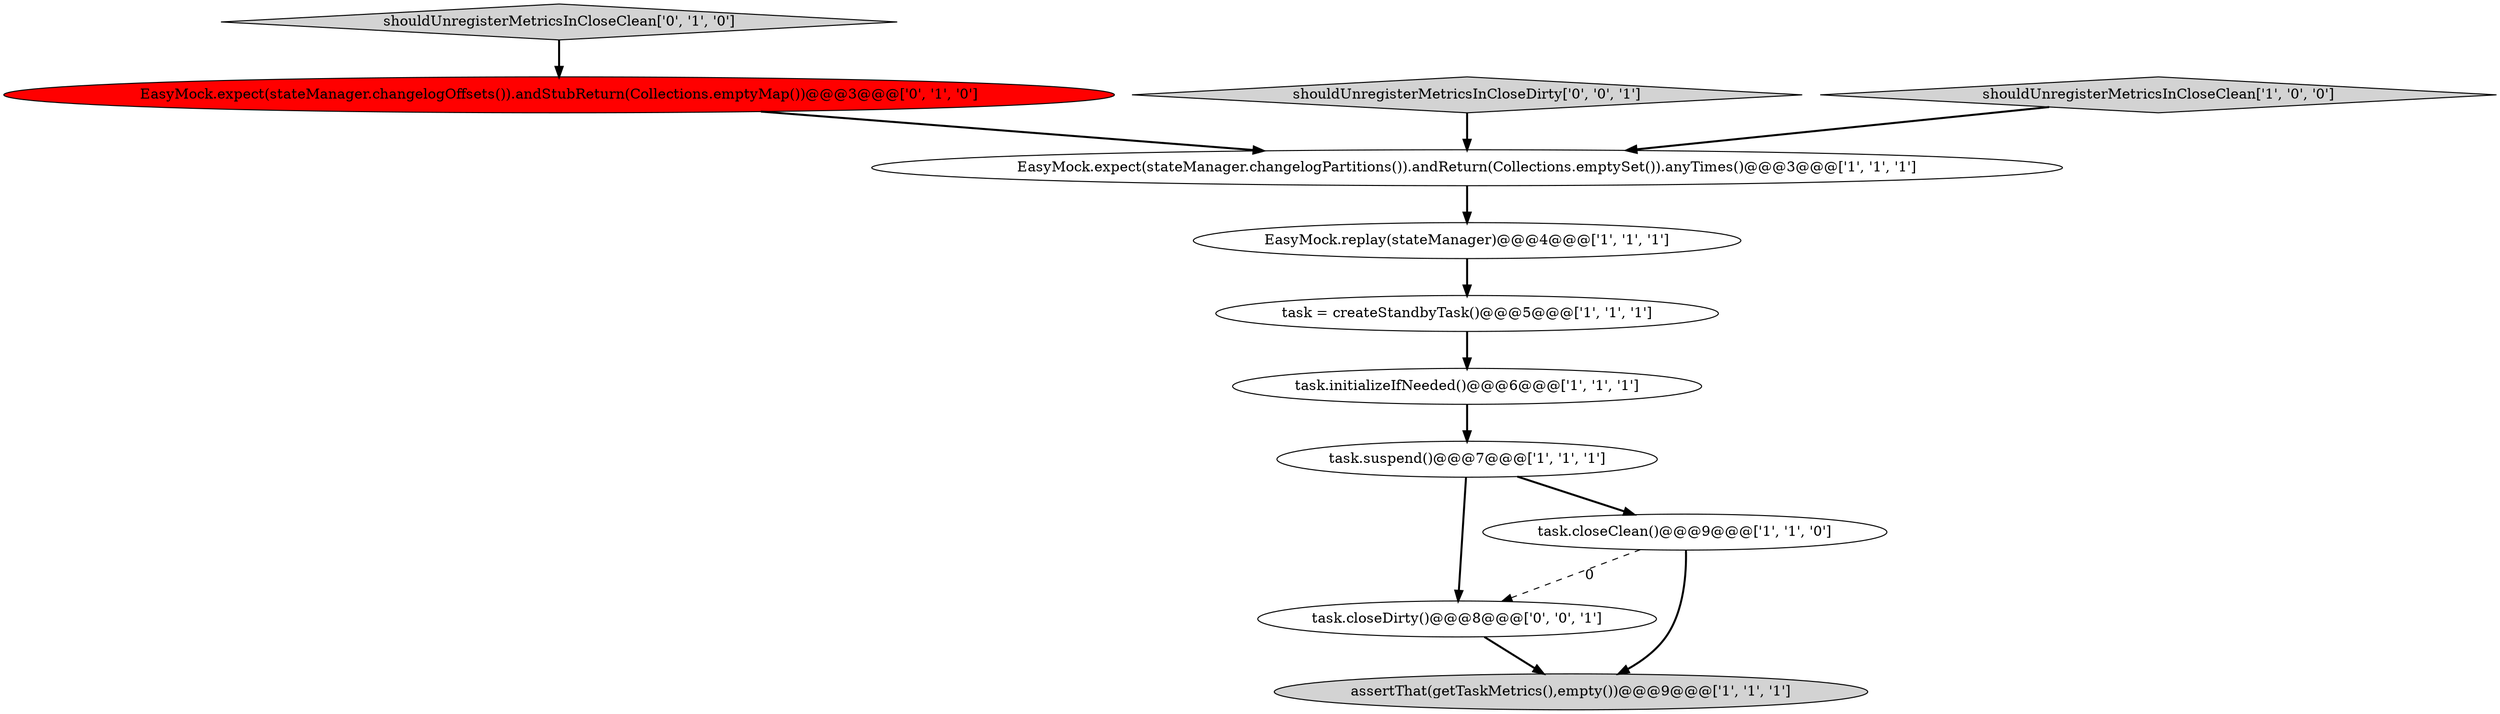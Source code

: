 digraph {
6 [style = filled, label = "task.suspend()@@@7@@@['1', '1', '1']", fillcolor = white, shape = ellipse image = "AAA0AAABBB1BBB"];
5 [style = filled, label = "task.initializeIfNeeded()@@@6@@@['1', '1', '1']", fillcolor = white, shape = ellipse image = "AAA0AAABBB1BBB"];
0 [style = filled, label = "EasyMock.replay(stateManager)@@@4@@@['1', '1', '1']", fillcolor = white, shape = ellipse image = "AAA0AAABBB1BBB"];
10 [style = filled, label = "task.closeDirty()@@@8@@@['0', '0', '1']", fillcolor = white, shape = ellipse image = "AAA0AAABBB3BBB"];
3 [style = filled, label = "EasyMock.expect(stateManager.changelogPartitions()).andReturn(Collections.emptySet()).anyTimes()@@@3@@@['1', '1', '1']", fillcolor = white, shape = ellipse image = "AAA0AAABBB1BBB"];
7 [style = filled, label = "assertThat(getTaskMetrics(),empty())@@@9@@@['1', '1', '1']", fillcolor = lightgray, shape = ellipse image = "AAA0AAABBB1BBB"];
8 [style = filled, label = "shouldUnregisterMetricsInCloseClean['0', '1', '0']", fillcolor = lightgray, shape = diamond image = "AAA0AAABBB2BBB"];
9 [style = filled, label = "EasyMock.expect(stateManager.changelogOffsets()).andStubReturn(Collections.emptyMap())@@@3@@@['0', '1', '0']", fillcolor = red, shape = ellipse image = "AAA1AAABBB2BBB"];
11 [style = filled, label = "shouldUnregisterMetricsInCloseDirty['0', '0', '1']", fillcolor = lightgray, shape = diamond image = "AAA0AAABBB3BBB"];
1 [style = filled, label = "task.closeClean()@@@9@@@['1', '1', '0']", fillcolor = white, shape = ellipse image = "AAA0AAABBB1BBB"];
4 [style = filled, label = "shouldUnregisterMetricsInCloseClean['1', '0', '0']", fillcolor = lightgray, shape = diamond image = "AAA0AAABBB1BBB"];
2 [style = filled, label = "task = createStandbyTask()@@@5@@@['1', '1', '1']", fillcolor = white, shape = ellipse image = "AAA0AAABBB1BBB"];
9->3 [style = bold, label=""];
6->1 [style = bold, label=""];
4->3 [style = bold, label=""];
0->2 [style = bold, label=""];
1->10 [style = dashed, label="0"];
5->6 [style = bold, label=""];
11->3 [style = bold, label=""];
1->7 [style = bold, label=""];
10->7 [style = bold, label=""];
6->10 [style = bold, label=""];
3->0 [style = bold, label=""];
2->5 [style = bold, label=""];
8->9 [style = bold, label=""];
}

